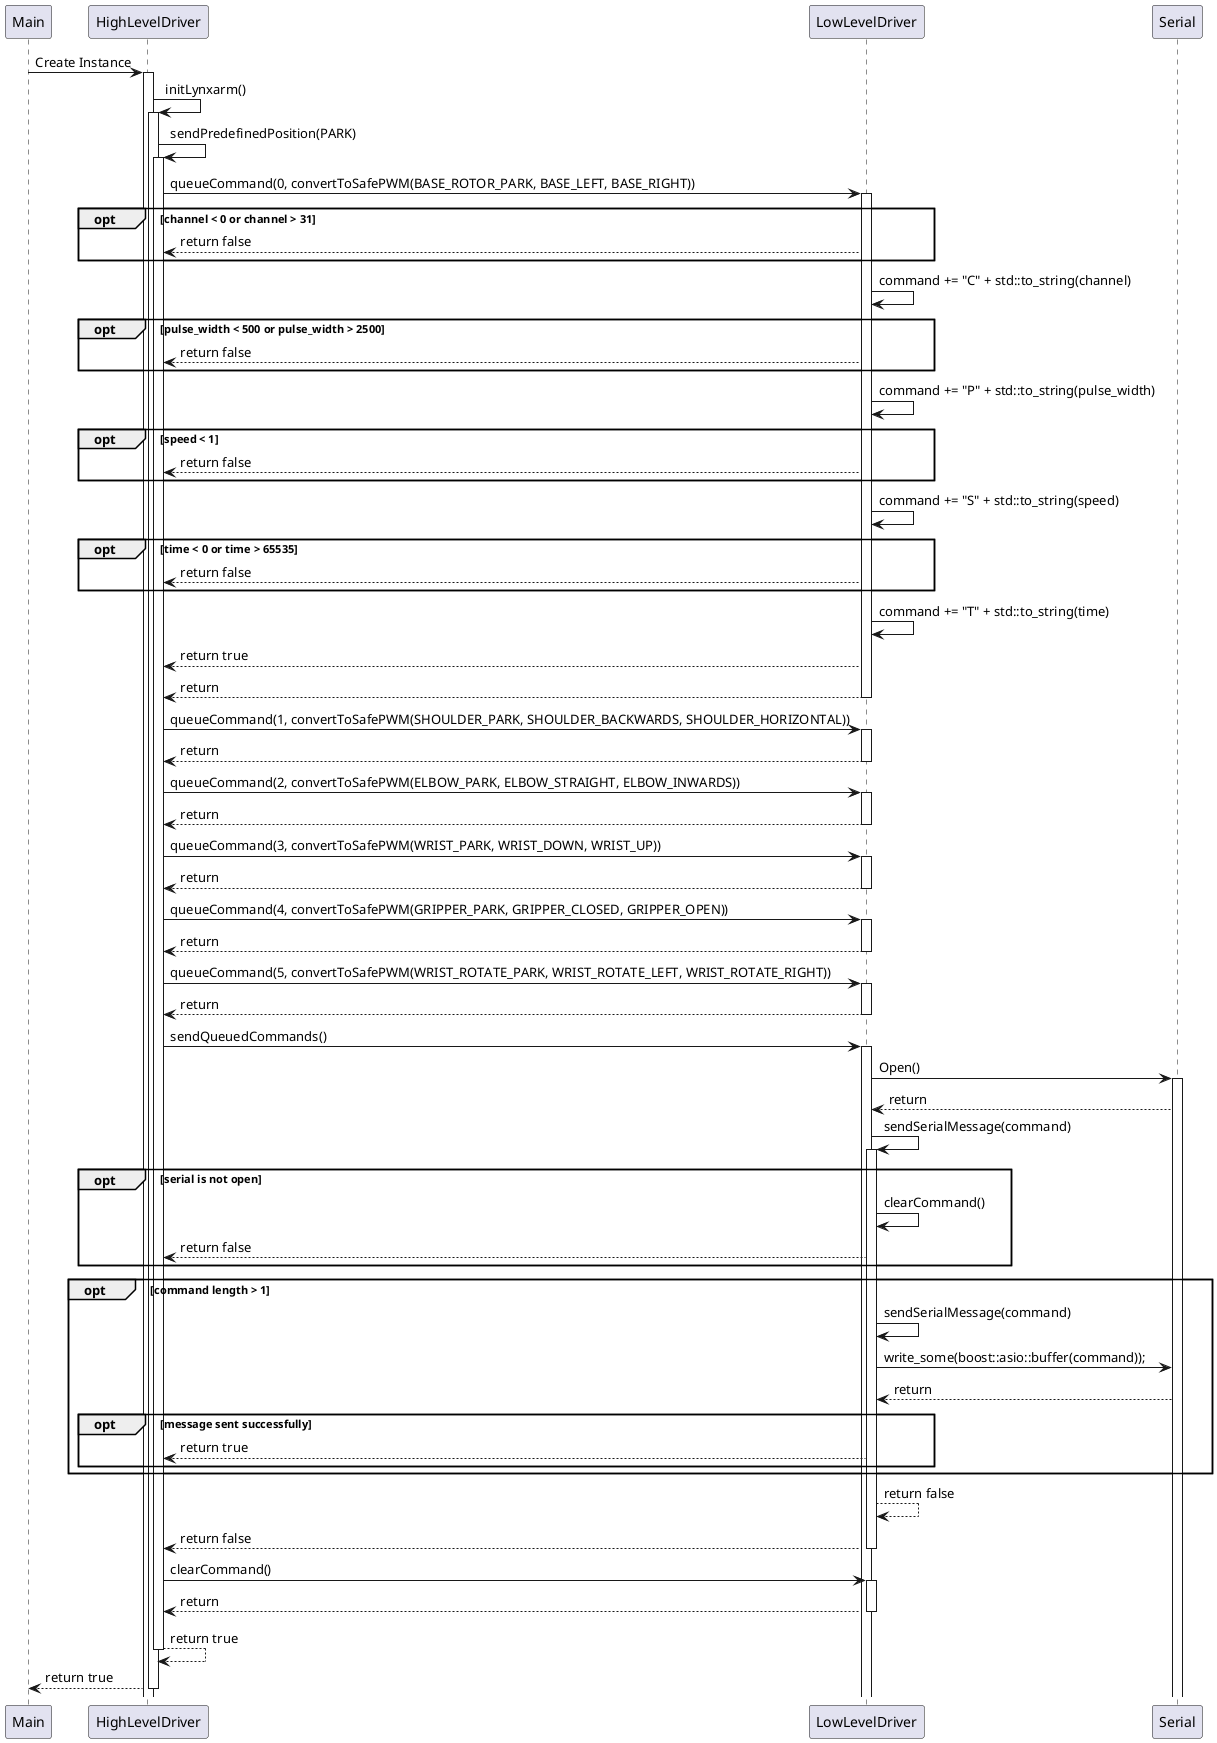 @startuml
participant "Main" as M
participant "HighLevelDriver" as HLD
participant "LowLevelDriver" as LLD

M -> HLD: Create Instance
activate HLD
HLD -> HLD: initLynxarm()
activate HLD
HLD -> HLD: sendPredefinedPosition(PARK)
activate HLD

HLD -> LLD: queueCommand(0, convertToSafePWM(BASE_ROTOR_PARK, BASE_LEFT, BASE_RIGHT))
activate LLD
opt channel < 0 or channel > 31
  LLD --> HLD: return false
end

LLD -> LLD: command += "C" + std::to_string(channel)

opt pulse_width < 500 or pulse_width > 2500
  LLD --> HLD: return false
end

LLD -> LLD: command += "P" + std::to_string(pulse_width)

opt speed < 1
  LLD --> HLD: return false
end

LLD -> LLD: command += "S" + std::to_string(speed)

opt time < 0 or time > 65535
  LLD --> HLD: return false
end

LLD -> LLD: command += "T" + std::to_string(time)

LLD --> HLD: return true
LLD --> HLD: return
deactivate LLD

HLD -> LLD: queueCommand(1, convertToSafePWM(SHOULDER_PARK, SHOULDER_BACKWARDS, SHOULDER_HORIZONTAL))
activate LLD
LLD --> HLD: return
deactivate LLD

HLD -> LLD: queueCommand(2, convertToSafePWM(ELBOW_PARK, ELBOW_STRAIGHT, ELBOW_INWARDS))
activate LLD
LLD --> HLD: return
deactivate LLD

HLD -> LLD: queueCommand(3, convertToSafePWM(WRIST_PARK, WRIST_DOWN, WRIST_UP))
activate LLD
LLD --> HLD: return
deactivate LLD

HLD -> LLD: queueCommand(4, convertToSafePWM(GRIPPER_PARK, GRIPPER_CLOSED, GRIPPER_OPEN))
activate LLD
LLD --> HLD: return
deactivate LLD

HLD -> LLD: queueCommand(5, convertToSafePWM(WRIST_ROTATE_PARK, WRIST_ROTATE_LEFT, WRIST_ROTATE_RIGHT))
activate LLD
LLD --> HLD: return
deactivate LLD

HLD -> LLD: sendQueuedCommands()
activate LLD
LLD -> Serial: Open()
activate Serial
Serial --> LLD: return
LLD -> LLD: sendSerialMessage(command)
activate LLD
opt serial is not open
  LLD -> LLD: clearCommand()
  LLD --> HLD: return false
end

opt command length > 1
  LLD -> LLD: sendSerialMessage(command)
  LLD -> Serial: write_some(boost::asio::buffer(command));
  Serial --> LLD: return
  opt message sent successfully
    LLD --> HLD: return true
  end
end
LLD --> LLD: return false
LLD --> HLD: return false
deactivate LLD

HLD -> LLD: clearCommand()
activate LLD
LLD --> HLD: return
deactivate LLD

HLD --> HLD: return true
deactivate HLD
HLD --> M: return true
deactivate HLD
@enduml
